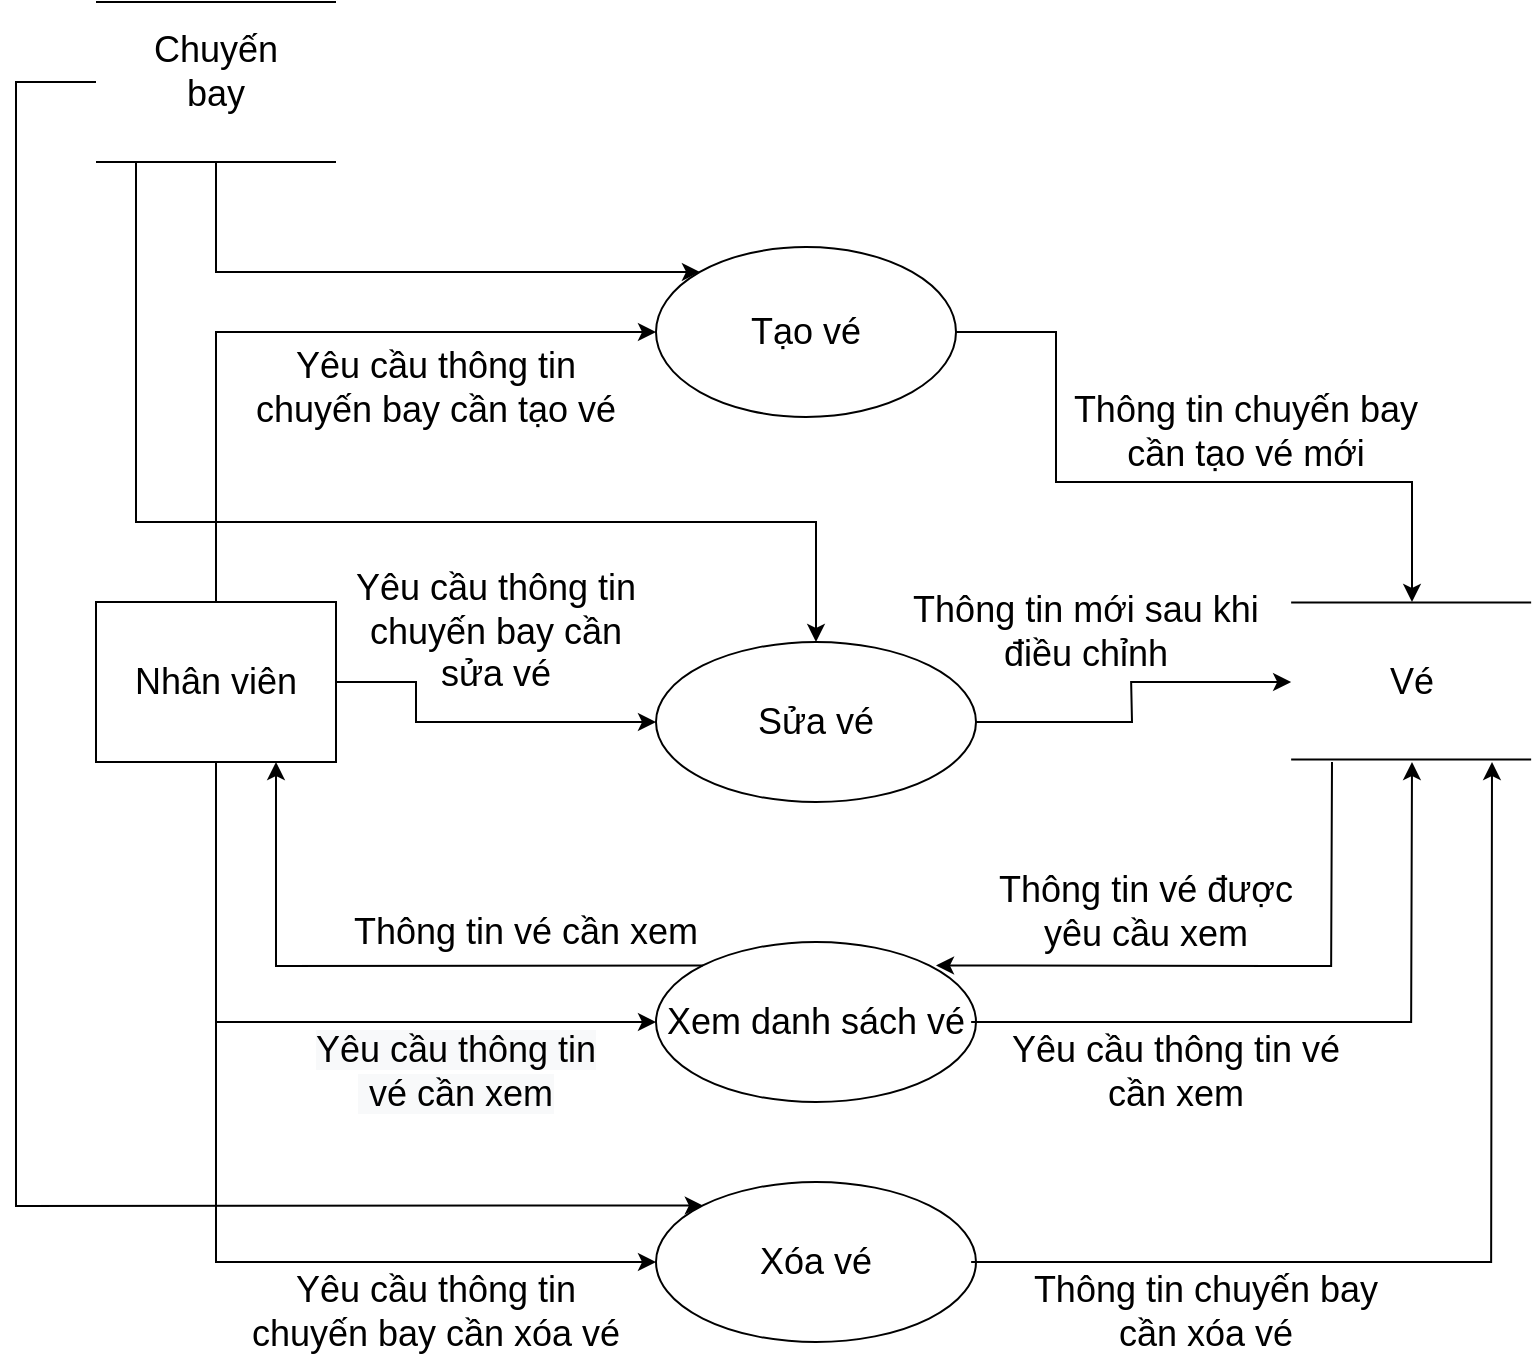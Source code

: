 <mxfile version="15.9.4" type="device"><diagram id="OC0OxBqRjEom64op7Nmv" name="Page-1"><mxGraphModel dx="1038" dy="547" grid="1" gridSize="10" guides="1" tooltips="1" connect="1" arrows="1" fold="1" page="1" pageScale="1" pageWidth="190000" pageHeight="190000" math="0" shadow="0"><root><mxCell id="0"/><mxCell id="1" parent="0"/><mxCell id="nwIuIlaaknVEHwFIBk2R-1" value="Sửa vé" style="ellipse;whiteSpace=wrap;html=1;fontSize=18;" parent="1" vertex="1"><mxGeometry x="1840" y="1200" width="160" height="80" as="geometry"/></mxCell><mxCell id="nwIuIlaaknVEHwFIBk2R-3" value="Xem danh sách vé" style="ellipse;whiteSpace=wrap;html=1;fontSize=18;" parent="1" vertex="1"><mxGeometry x="1840" y="1350" width="160" height="80" as="geometry"/></mxCell><mxCell id="nwIuIlaaknVEHwFIBk2R-4" value="Xóa vé" style="ellipse;whiteSpace=wrap;html=1;fontSize=18;" parent="1" vertex="1"><mxGeometry x="1840" y="1470" width="160" height="80" as="geometry"/></mxCell><mxCell id="nwIuIlaaknVEHwFIBk2R-5" value="Nhân viên" style="rounded=0;whiteSpace=wrap;html=1;fontSize=18;" parent="1" vertex="1"><mxGeometry x="1560" y="1180" width="120" height="80" as="geometry"/></mxCell><mxCell id="nwIuIlaaknVEHwFIBk2R-7" value="" style="endArrow=none;html=1;rounded=0;fontSize=18;" parent="1" edge="1"><mxGeometry width="50" height="50" relative="1" as="geometry"><mxPoint x="2157.57" y="1180.29" as="sourcePoint"/><mxPoint x="2277.57" y="1180.29" as="targetPoint"/></mxGeometry></mxCell><mxCell id="nwIuIlaaknVEHwFIBk2R-8" value="" style="endArrow=none;html=1;rounded=0;fontSize=18;" parent="1" edge="1"><mxGeometry width="50" height="50" relative="1" as="geometry"><mxPoint x="2157.57" y="1258.75" as="sourcePoint"/><mxPoint x="2277.57" y="1258.75" as="targetPoint"/></mxGeometry></mxCell><mxCell id="nwIuIlaaknVEHwFIBk2R-9" value="Vé" style="text;html=1;strokeColor=none;fillColor=none;align=center;verticalAlign=middle;whiteSpace=wrap;rounded=0;fontSize=18;" parent="1" vertex="1"><mxGeometry x="2187.57" y="1205.29" width="60" height="30" as="geometry"/></mxCell><mxCell id="nwIuIlaaknVEHwFIBk2R-10" value="" style="endArrow=classic;html=1;rounded=0;fontSize=18;exitX=1;exitY=0.5;exitDx=0;exitDy=0;entryX=0;entryY=0.5;entryDx=0;entryDy=0;" parent="1" source="nwIuIlaaknVEHwFIBk2R-5" target="nwIuIlaaknVEHwFIBk2R-1" edge="1"><mxGeometry width="50" height="50" relative="1" as="geometry"><mxPoint x="1710" y="1150" as="sourcePoint"/><mxPoint x="1920" y="1280" as="targetPoint"/><Array as="points"><mxPoint x="1720" y="1220"/><mxPoint x="1720" y="1240"/></Array></mxGeometry></mxCell><mxCell id="nwIuIlaaknVEHwFIBk2R-12" value="" style="endArrow=classic;html=1;rounded=0;fontSize=18;exitX=0.5;exitY=1;exitDx=0;exitDy=0;entryX=0;entryY=0.5;entryDx=0;entryDy=0;" parent="1" source="nwIuIlaaknVEHwFIBk2R-5" target="nwIuIlaaknVEHwFIBk2R-3" edge="1"><mxGeometry width="50" height="50" relative="1" as="geometry"><mxPoint x="2040" y="1360" as="sourcePoint"/><mxPoint x="2090" y="1310" as="targetPoint"/><Array as="points"><mxPoint x="1620" y="1390"/></Array></mxGeometry></mxCell><mxCell id="nwIuIlaaknVEHwFIBk2R-13" value="" style="endArrow=classic;html=1;rounded=0;fontSize=18;exitX=0.5;exitY=1;exitDx=0;exitDy=0;entryX=0;entryY=0.5;entryDx=0;entryDy=0;" parent="1" source="nwIuIlaaknVEHwFIBk2R-5" target="nwIuIlaaknVEHwFIBk2R-4" edge="1"><mxGeometry width="50" height="50" relative="1" as="geometry"><mxPoint x="2040" y="1360" as="sourcePoint"/><mxPoint x="1840" y="1650" as="targetPoint"/><Array as="points"><mxPoint x="1620" y="1510"/></Array></mxGeometry></mxCell><mxCell id="nwIuIlaaknVEHwFIBk2R-14" value="" style="endArrow=classic;html=1;rounded=0;fontSize=18;exitX=1;exitY=0.5;exitDx=0;exitDy=0;" parent="1" edge="1"><mxGeometry width="50" height="50" relative="1" as="geometry"><mxPoint x="1997.57" y="1390" as="sourcePoint"/><mxPoint x="2218" y="1260" as="targetPoint"/><Array as="points"><mxPoint x="2217.57" y="1390"/></Array></mxGeometry></mxCell><mxCell id="nwIuIlaaknVEHwFIBk2R-15" value="" style="endArrow=classic;html=1;rounded=0;fontSize=18;exitX=0;exitY=0;exitDx=0;exitDy=0;entryX=0.75;entryY=1;entryDx=0;entryDy=0;" parent="1" source="nwIuIlaaknVEHwFIBk2R-3" target="nwIuIlaaknVEHwFIBk2R-5" edge="1"><mxGeometry width="50" height="50" relative="1" as="geometry"><mxPoint x="2040" y="1360" as="sourcePoint"/><mxPoint x="2090" y="1310" as="targetPoint"/><Array as="points"><mxPoint x="1650" y="1362"/></Array></mxGeometry></mxCell><mxCell id="nwIuIlaaknVEHwFIBk2R-16" value="" style="endArrow=classic;html=1;rounded=0;fontSize=18;exitX=1;exitY=0.5;exitDx=0;exitDy=0;" parent="1" edge="1"><mxGeometry width="50" height="50" relative="1" as="geometry"><mxPoint x="1997.57" y="1510" as="sourcePoint"/><mxPoint x="2258" y="1260" as="targetPoint"/><Array as="points"><mxPoint x="2257.57" y="1510"/></Array></mxGeometry></mxCell><mxCell id="nwIuIlaaknVEHwFIBk2R-17" value="" style="endArrow=classic;html=1;rounded=0;fontSize=18;exitX=1;exitY=0.5;exitDx=0;exitDy=0;" parent="1" source="nwIuIlaaknVEHwFIBk2R-1" edge="1"><mxGeometry width="50" height="50" relative="1" as="geometry"><mxPoint x="1997.57" y="1180.0" as="sourcePoint"/><mxPoint x="2157.57" y="1220" as="targetPoint"/><Array as="points"><mxPoint x="2078" y="1240"/><mxPoint x="2077.57" y="1220"/></Array></mxGeometry></mxCell><mxCell id="nwIuIlaaknVEHwFIBk2R-18" value="" style="endArrow=classic;html=1;rounded=0;fontSize=18;exitX=1;exitY=0.5;exitDx=0;exitDy=0;" parent="1" source="nwIuIlaaknVEHwFIBk2R-44" edge="1"><mxGeometry width="50" height="50" relative="1" as="geometry"><mxPoint x="1997.57" y="950.0" as="sourcePoint"/><mxPoint x="2218" y="1180" as="targetPoint"/><Array as="points"><mxPoint x="2040" y="1045"/><mxPoint x="2040" y="1120"/><mxPoint x="2218" y="1120"/></Array></mxGeometry></mxCell><mxCell id="nwIuIlaaknVEHwFIBk2R-19" value="" style="endArrow=none;html=1;rounded=0;fontSize=18;" parent="1" edge="1"><mxGeometry width="50" height="50" relative="1" as="geometry"><mxPoint x="1560" y="880" as="sourcePoint"/><mxPoint x="1680" y="880" as="targetPoint"/></mxGeometry></mxCell><mxCell id="nwIuIlaaknVEHwFIBk2R-20" value="" style="endArrow=none;html=1;rounded=0;fontSize=18;" parent="1" edge="1"><mxGeometry width="50" height="50" relative="1" as="geometry"><mxPoint x="1560" y="960" as="sourcePoint"/><mxPoint x="1680" y="960" as="targetPoint"/></mxGeometry></mxCell><mxCell id="nwIuIlaaknVEHwFIBk2R-27" value="Chuyến bay" style="text;html=1;strokeColor=none;fillColor=none;align=center;verticalAlign=middle;whiteSpace=wrap;rounded=0;fontSize=18;" parent="1" vertex="1"><mxGeometry x="1590" y="900" width="60" height="30" as="geometry"/></mxCell><mxCell id="nwIuIlaaknVEHwFIBk2R-31" value="" style="endArrow=classic;html=1;rounded=0;fontSize=18;entryX=1;entryY=0;entryDx=0;entryDy=0;" parent="1" edge="1"><mxGeometry width="50" height="50" relative="1" as="geometry"><mxPoint x="2178" y="1260" as="sourcePoint"/><mxPoint x="1979.996" y="1361.716" as="targetPoint"/><Array as="points"><mxPoint x="2177.57" y="1362"/></Array></mxGeometry></mxCell><mxCell id="nwIuIlaaknVEHwFIBk2R-44" value="Tạo vé" style="ellipse;whiteSpace=wrap;html=1;fontSize=18;" parent="1" vertex="1"><mxGeometry x="1840" y="1002.5" width="150" height="85" as="geometry"/></mxCell><mxCell id="nwIuIlaaknVEHwFIBk2R-47" value="Yêu cầu thông tin chuyến bay cần tạo vé" style="text;html=1;strokeColor=none;fillColor=none;align=center;verticalAlign=middle;whiteSpace=wrap;rounded=0;fontSize=18;" parent="1" vertex="1"><mxGeometry x="1630" y="1057.5" width="200" height="30" as="geometry"/></mxCell><mxCell id="nwIuIlaaknVEHwFIBk2R-66" value="" style="endArrow=classic;html=1;rounded=0;fontSize=18;exitX=0.5;exitY=0;exitDx=0;exitDy=0;entryX=0;entryY=0.5;entryDx=0;entryDy=0;" parent="1" source="nwIuIlaaknVEHwFIBk2R-5" target="nwIuIlaaknVEHwFIBk2R-44" edge="1"><mxGeometry width="50" height="50" relative="1" as="geometry"><mxPoint x="1800" y="1110" as="sourcePoint"/><mxPoint x="2090" y="1130" as="targetPoint"/><Array as="points"><mxPoint x="1620" y="1045"/></Array></mxGeometry></mxCell><mxCell id="nwIuIlaaknVEHwFIBk2R-78" value="Thông tin mới sau khi điều chỉnh" style="text;html=1;strokeColor=none;fillColor=none;align=center;verticalAlign=middle;whiteSpace=wrap;rounded=0;fontSize=18;" parent="1" vertex="1"><mxGeometry x="1960" y="1180" width="190" height="30" as="geometry"/></mxCell><mxCell id="nwIuIlaaknVEHwFIBk2R-80" value="Thông tin chuyến bay cần tạo vé mới" style="text;html=1;strokeColor=none;fillColor=none;align=center;verticalAlign=middle;whiteSpace=wrap;rounded=0;fontSize=18;" parent="1" vertex="1"><mxGeometry x="2040" y="1080" width="190" height="30" as="geometry"/></mxCell><mxCell id="nwIuIlaaknVEHwFIBk2R-81" value="&lt;span style=&quot;color: rgb(0 , 0 , 0) ; font-family: &amp;#34;helvetica&amp;#34; ; font-size: 18px ; font-style: normal ; font-weight: 400 ; letter-spacing: normal ; text-align: center ; text-indent: 0px ; text-transform: none ; word-spacing: 0px ; background-color: rgb(248 , 249 , 250) ; display: inline ; float: none&quot;&gt;Yêu cầu thông tin&lt;br&gt;&amp;nbsp;vé cần xem&lt;/span&gt;" style="text;html=1;strokeColor=none;fillColor=none;align=center;verticalAlign=middle;whiteSpace=wrap;rounded=0;fontSize=18;" parent="1" vertex="1"><mxGeometry x="1660" y="1400" width="160" height="30" as="geometry"/></mxCell><mxCell id="nwIuIlaaknVEHwFIBk2R-82" value="Thông tin vé cần xem" style="text;html=1;strokeColor=none;fillColor=none;align=center;verticalAlign=middle;whiteSpace=wrap;rounded=0;fontSize=18;" parent="1" vertex="1"><mxGeometry x="1590" y="1330" width="370" height="30" as="geometry"/></mxCell><mxCell id="nwIuIlaaknVEHwFIBk2R-83" value="&lt;span style=&quot;font-family: &amp;#34;helvetica&amp;#34;&quot;&gt;Yêu cầu thông tin vé cần xem&lt;/span&gt;" style="text;html=1;strokeColor=none;fillColor=none;align=center;verticalAlign=middle;whiteSpace=wrap;rounded=0;fontSize=18;" parent="1" vertex="1"><mxGeometry x="2010" y="1395" width="180" height="40" as="geometry"/></mxCell><mxCell id="nwIuIlaaknVEHwFIBk2R-84" value="Thông tin vé được yêu cầu xem" style="text;html=1;strokeColor=none;fillColor=none;align=center;verticalAlign=middle;whiteSpace=wrap;rounded=0;fontSize=18;" parent="1" vertex="1"><mxGeometry x="2010" y="1320" width="150" height="30" as="geometry"/></mxCell><mxCell id="nwIuIlaaknVEHwFIBk2R-94" value="" style="endArrow=classic;html=1;rounded=0;fontSize=18;entryX=0;entryY=0;entryDx=0;entryDy=0;" parent="1" target="nwIuIlaaknVEHwFIBk2R-44" edge="1"><mxGeometry width="50" height="50" relative="1" as="geometry"><mxPoint x="1620" y="960" as="sourcePoint"/><mxPoint x="1830" y="1140" as="targetPoint"/><Array as="points"><mxPoint x="1620" y="1015"/></Array></mxGeometry></mxCell><mxCell id="nwIuIlaaknVEHwFIBk2R-95" value="Yêu cầu thông tin chuyến bay cần sửa vé" style="text;html=1;strokeColor=none;fillColor=none;align=center;verticalAlign=middle;whiteSpace=wrap;rounded=0;fontSize=18;" parent="1" vertex="1"><mxGeometry x="1680" y="1180" width="160" height="30" as="geometry"/></mxCell><mxCell id="nwIuIlaaknVEHwFIBk2R-96" value="" style="endArrow=classic;html=1;rounded=0;fontSize=18;entryX=0.5;entryY=0;entryDx=0;entryDy=0;" parent="1" target="nwIuIlaaknVEHwFIBk2R-1" edge="1"><mxGeometry width="50" height="50" relative="1" as="geometry"><mxPoint x="1580" y="960" as="sourcePoint"/><mxPoint x="1830" y="1140" as="targetPoint"/><Array as="points"><mxPoint x="1580" y="1140"/><mxPoint x="1920" y="1140"/></Array></mxGeometry></mxCell><mxCell id="nwIuIlaaknVEHwFIBk2R-97" value="" style="endArrow=classic;html=1;rounded=0;fontSize=18;entryX=0;entryY=0;entryDx=0;entryDy=0;" parent="1" target="nwIuIlaaknVEHwFIBk2R-4" edge="1"><mxGeometry width="50" height="50" relative="1" as="geometry"><mxPoint x="1560" y="920" as="sourcePoint"/><mxPoint x="1830" y="1140" as="targetPoint"/><Array as="points"><mxPoint x="1520" y="920"/><mxPoint x="1520" y="1482"/></Array></mxGeometry></mxCell><mxCell id="nwIuIlaaknVEHwFIBk2R-98" value="Yêu cầu thông tin chuyến bay cần xóa vé" style="text;html=1;strokeColor=none;fillColor=none;align=center;verticalAlign=middle;whiteSpace=wrap;rounded=0;fontSize=18;" parent="1" vertex="1"><mxGeometry x="1630" y="1520" width="200" height="30" as="geometry"/></mxCell><mxCell id="nwIuIlaaknVEHwFIBk2R-99" value="Thông tin chuyến bay cần xóa vé" style="text;html=1;strokeColor=none;fillColor=none;align=center;verticalAlign=middle;whiteSpace=wrap;rounded=0;fontSize=18;" parent="1" vertex="1"><mxGeometry x="2020" y="1520" width="190" height="30" as="geometry"/></mxCell></root></mxGraphModel></diagram></mxfile>